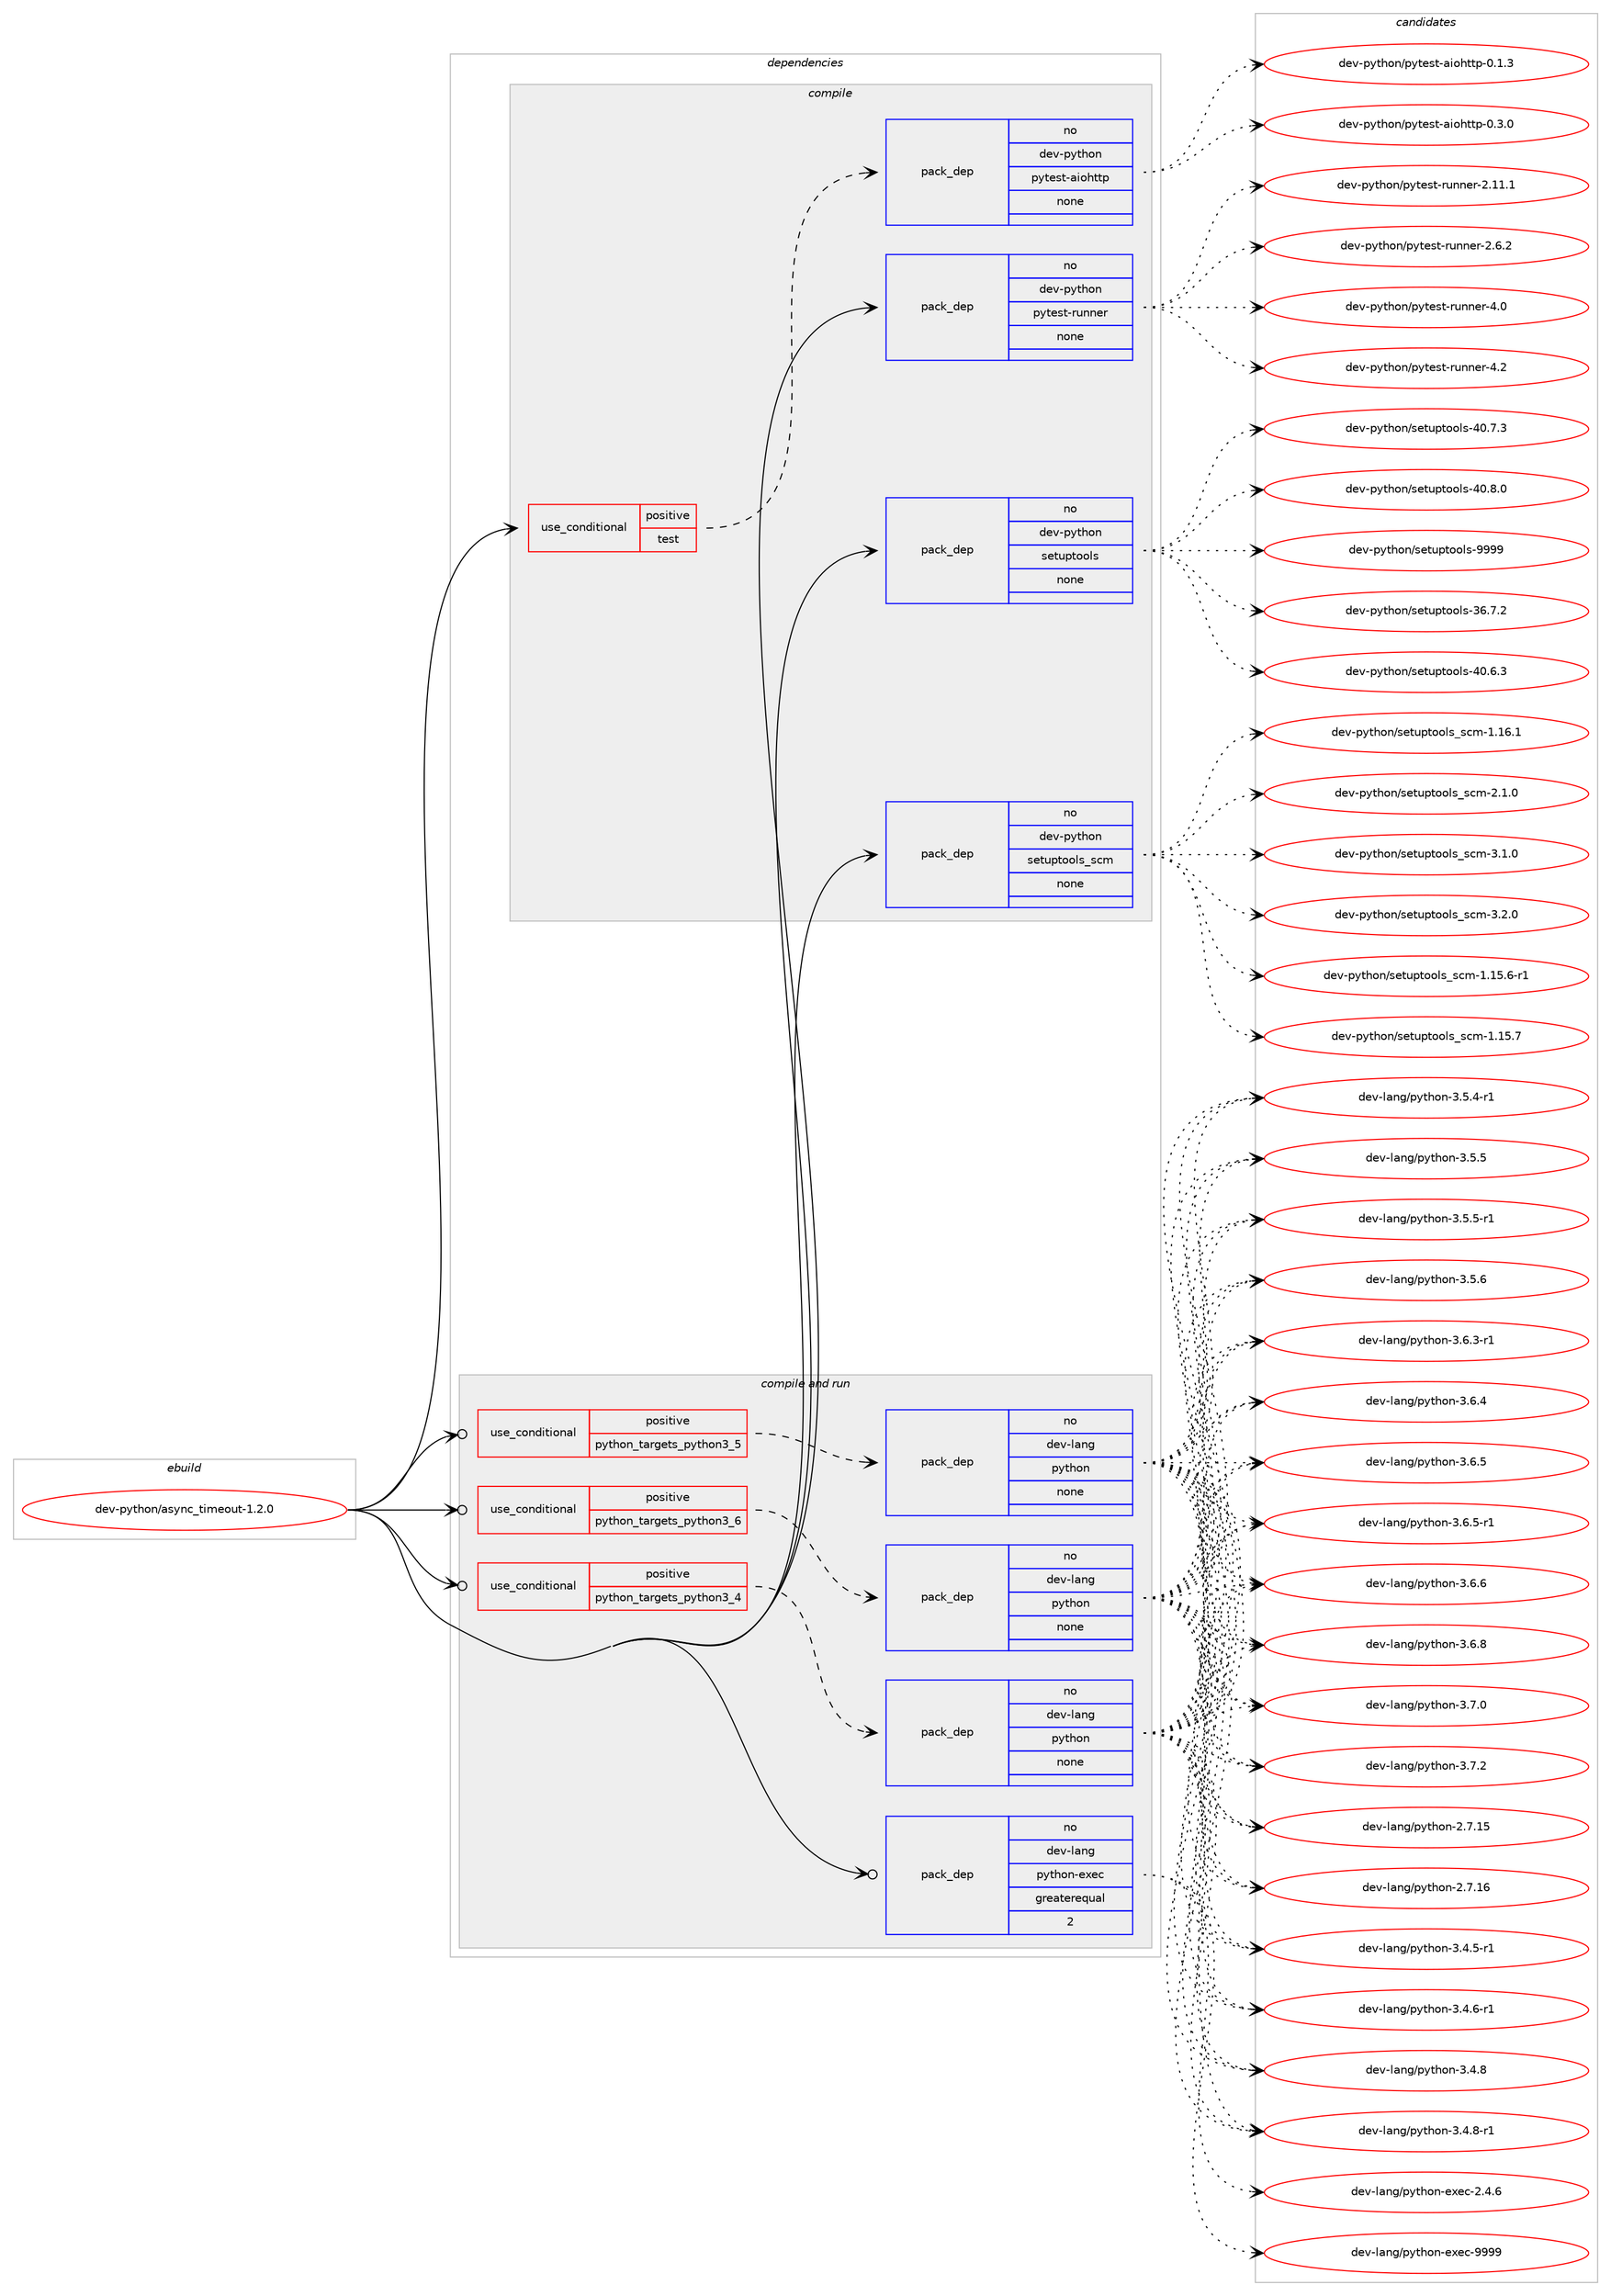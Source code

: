 digraph prolog {

# *************
# Graph options
# *************

newrank=true;
concentrate=true;
compound=true;
graph [rankdir=LR,fontname=Helvetica,fontsize=10,ranksep=1.5];#, ranksep=2.5, nodesep=0.2];
edge  [arrowhead=vee];
node  [fontname=Helvetica,fontsize=10];

# **********
# The ebuild
# **********

subgraph cluster_leftcol {
color=gray;
rank=same;
label=<<i>ebuild</i>>;
id [label="dev-python/async_timeout-1.2.0", color=red, width=4, href="../dev-python/async_timeout-1.2.0.svg"];
}

# ****************
# The dependencies
# ****************

subgraph cluster_midcol {
color=gray;
label=<<i>dependencies</i>>;
subgraph cluster_compile {
fillcolor="#eeeeee";
style=filled;
label=<<i>compile</i>>;
subgraph cond371135 {
dependency1399407 [label=<<TABLE BORDER="0" CELLBORDER="1" CELLSPACING="0" CELLPADDING="4"><TR><TD ROWSPAN="3" CELLPADDING="10">use_conditional</TD></TR><TR><TD>positive</TD></TR><TR><TD>test</TD></TR></TABLE>>, shape=none, color=red];
subgraph pack1005047 {
dependency1399408 [label=<<TABLE BORDER="0" CELLBORDER="1" CELLSPACING="0" CELLPADDING="4" WIDTH="220"><TR><TD ROWSPAN="6" CELLPADDING="30">pack_dep</TD></TR><TR><TD WIDTH="110">no</TD></TR><TR><TD>dev-python</TD></TR><TR><TD>pytest-aiohttp</TD></TR><TR><TD>none</TD></TR><TR><TD></TD></TR></TABLE>>, shape=none, color=blue];
}
dependency1399407:e -> dependency1399408:w [weight=20,style="dashed",arrowhead="vee"];
}
id:e -> dependency1399407:w [weight=20,style="solid",arrowhead="vee"];
subgraph pack1005048 {
dependency1399409 [label=<<TABLE BORDER="0" CELLBORDER="1" CELLSPACING="0" CELLPADDING="4" WIDTH="220"><TR><TD ROWSPAN="6" CELLPADDING="30">pack_dep</TD></TR><TR><TD WIDTH="110">no</TD></TR><TR><TD>dev-python</TD></TR><TR><TD>pytest-runner</TD></TR><TR><TD>none</TD></TR><TR><TD></TD></TR></TABLE>>, shape=none, color=blue];
}
id:e -> dependency1399409:w [weight=20,style="solid",arrowhead="vee"];
subgraph pack1005049 {
dependency1399410 [label=<<TABLE BORDER="0" CELLBORDER="1" CELLSPACING="0" CELLPADDING="4" WIDTH="220"><TR><TD ROWSPAN="6" CELLPADDING="30">pack_dep</TD></TR><TR><TD WIDTH="110">no</TD></TR><TR><TD>dev-python</TD></TR><TR><TD>setuptools</TD></TR><TR><TD>none</TD></TR><TR><TD></TD></TR></TABLE>>, shape=none, color=blue];
}
id:e -> dependency1399410:w [weight=20,style="solid",arrowhead="vee"];
subgraph pack1005050 {
dependency1399411 [label=<<TABLE BORDER="0" CELLBORDER="1" CELLSPACING="0" CELLPADDING="4" WIDTH="220"><TR><TD ROWSPAN="6" CELLPADDING="30">pack_dep</TD></TR><TR><TD WIDTH="110">no</TD></TR><TR><TD>dev-python</TD></TR><TR><TD>setuptools_scm</TD></TR><TR><TD>none</TD></TR><TR><TD></TD></TR></TABLE>>, shape=none, color=blue];
}
id:e -> dependency1399411:w [weight=20,style="solid",arrowhead="vee"];
}
subgraph cluster_compileandrun {
fillcolor="#eeeeee";
style=filled;
label=<<i>compile and run</i>>;
subgraph cond371136 {
dependency1399412 [label=<<TABLE BORDER="0" CELLBORDER="1" CELLSPACING="0" CELLPADDING="4"><TR><TD ROWSPAN="3" CELLPADDING="10">use_conditional</TD></TR><TR><TD>positive</TD></TR><TR><TD>python_targets_python3_4</TD></TR></TABLE>>, shape=none, color=red];
subgraph pack1005051 {
dependency1399413 [label=<<TABLE BORDER="0" CELLBORDER="1" CELLSPACING="0" CELLPADDING="4" WIDTH="220"><TR><TD ROWSPAN="6" CELLPADDING="30">pack_dep</TD></TR><TR><TD WIDTH="110">no</TD></TR><TR><TD>dev-lang</TD></TR><TR><TD>python</TD></TR><TR><TD>none</TD></TR><TR><TD></TD></TR></TABLE>>, shape=none, color=blue];
}
dependency1399412:e -> dependency1399413:w [weight=20,style="dashed",arrowhead="vee"];
}
id:e -> dependency1399412:w [weight=20,style="solid",arrowhead="odotvee"];
subgraph cond371137 {
dependency1399414 [label=<<TABLE BORDER="0" CELLBORDER="1" CELLSPACING="0" CELLPADDING="4"><TR><TD ROWSPAN="3" CELLPADDING="10">use_conditional</TD></TR><TR><TD>positive</TD></TR><TR><TD>python_targets_python3_5</TD></TR></TABLE>>, shape=none, color=red];
subgraph pack1005052 {
dependency1399415 [label=<<TABLE BORDER="0" CELLBORDER="1" CELLSPACING="0" CELLPADDING="4" WIDTH="220"><TR><TD ROWSPAN="6" CELLPADDING="30">pack_dep</TD></TR><TR><TD WIDTH="110">no</TD></TR><TR><TD>dev-lang</TD></TR><TR><TD>python</TD></TR><TR><TD>none</TD></TR><TR><TD></TD></TR></TABLE>>, shape=none, color=blue];
}
dependency1399414:e -> dependency1399415:w [weight=20,style="dashed",arrowhead="vee"];
}
id:e -> dependency1399414:w [weight=20,style="solid",arrowhead="odotvee"];
subgraph cond371138 {
dependency1399416 [label=<<TABLE BORDER="0" CELLBORDER="1" CELLSPACING="0" CELLPADDING="4"><TR><TD ROWSPAN="3" CELLPADDING="10">use_conditional</TD></TR><TR><TD>positive</TD></TR><TR><TD>python_targets_python3_6</TD></TR></TABLE>>, shape=none, color=red];
subgraph pack1005053 {
dependency1399417 [label=<<TABLE BORDER="0" CELLBORDER="1" CELLSPACING="0" CELLPADDING="4" WIDTH="220"><TR><TD ROWSPAN="6" CELLPADDING="30">pack_dep</TD></TR><TR><TD WIDTH="110">no</TD></TR><TR><TD>dev-lang</TD></TR><TR><TD>python</TD></TR><TR><TD>none</TD></TR><TR><TD></TD></TR></TABLE>>, shape=none, color=blue];
}
dependency1399416:e -> dependency1399417:w [weight=20,style="dashed",arrowhead="vee"];
}
id:e -> dependency1399416:w [weight=20,style="solid",arrowhead="odotvee"];
subgraph pack1005054 {
dependency1399418 [label=<<TABLE BORDER="0" CELLBORDER="1" CELLSPACING="0" CELLPADDING="4" WIDTH="220"><TR><TD ROWSPAN="6" CELLPADDING="30">pack_dep</TD></TR><TR><TD WIDTH="110">no</TD></TR><TR><TD>dev-lang</TD></TR><TR><TD>python-exec</TD></TR><TR><TD>greaterequal</TD></TR><TR><TD>2</TD></TR></TABLE>>, shape=none, color=blue];
}
id:e -> dependency1399418:w [weight=20,style="solid",arrowhead="odotvee"];
}
subgraph cluster_run {
fillcolor="#eeeeee";
style=filled;
label=<<i>run</i>>;
}
}

# **************
# The candidates
# **************

subgraph cluster_choices {
rank=same;
color=gray;
label=<<i>candidates</i>>;

subgraph choice1005047 {
color=black;
nodesep=1;
choice10010111845112121116104111110471121211161011151164597105111104116116112454846494651 [label="dev-python/pytest-aiohttp-0.1.3", color=red, width=4,href="../dev-python/pytest-aiohttp-0.1.3.svg"];
choice10010111845112121116104111110471121211161011151164597105111104116116112454846514648 [label="dev-python/pytest-aiohttp-0.3.0", color=red, width=4,href="../dev-python/pytest-aiohttp-0.3.0.svg"];
dependency1399408:e -> choice10010111845112121116104111110471121211161011151164597105111104116116112454846494651:w [style=dotted,weight="100"];
dependency1399408:e -> choice10010111845112121116104111110471121211161011151164597105111104116116112454846514648:w [style=dotted,weight="100"];
}
subgraph choice1005048 {
color=black;
nodesep=1;
choice10010111845112121116104111110471121211161011151164511411711011010111445504649494649 [label="dev-python/pytest-runner-2.11.1", color=red, width=4,href="../dev-python/pytest-runner-2.11.1.svg"];
choice100101118451121211161041111104711212111610111511645114117110110101114455046544650 [label="dev-python/pytest-runner-2.6.2", color=red, width=4,href="../dev-python/pytest-runner-2.6.2.svg"];
choice10010111845112121116104111110471121211161011151164511411711011010111445524648 [label="dev-python/pytest-runner-4.0", color=red, width=4,href="../dev-python/pytest-runner-4.0.svg"];
choice10010111845112121116104111110471121211161011151164511411711011010111445524650 [label="dev-python/pytest-runner-4.2", color=red, width=4,href="../dev-python/pytest-runner-4.2.svg"];
dependency1399409:e -> choice10010111845112121116104111110471121211161011151164511411711011010111445504649494649:w [style=dotted,weight="100"];
dependency1399409:e -> choice100101118451121211161041111104711212111610111511645114117110110101114455046544650:w [style=dotted,weight="100"];
dependency1399409:e -> choice10010111845112121116104111110471121211161011151164511411711011010111445524648:w [style=dotted,weight="100"];
dependency1399409:e -> choice10010111845112121116104111110471121211161011151164511411711011010111445524650:w [style=dotted,weight="100"];
}
subgraph choice1005049 {
color=black;
nodesep=1;
choice100101118451121211161041111104711510111611711211611111110811545515446554650 [label="dev-python/setuptools-36.7.2", color=red, width=4,href="../dev-python/setuptools-36.7.2.svg"];
choice100101118451121211161041111104711510111611711211611111110811545524846544651 [label="dev-python/setuptools-40.6.3", color=red, width=4,href="../dev-python/setuptools-40.6.3.svg"];
choice100101118451121211161041111104711510111611711211611111110811545524846554651 [label="dev-python/setuptools-40.7.3", color=red, width=4,href="../dev-python/setuptools-40.7.3.svg"];
choice100101118451121211161041111104711510111611711211611111110811545524846564648 [label="dev-python/setuptools-40.8.0", color=red, width=4,href="../dev-python/setuptools-40.8.0.svg"];
choice10010111845112121116104111110471151011161171121161111111081154557575757 [label="dev-python/setuptools-9999", color=red, width=4,href="../dev-python/setuptools-9999.svg"];
dependency1399410:e -> choice100101118451121211161041111104711510111611711211611111110811545515446554650:w [style=dotted,weight="100"];
dependency1399410:e -> choice100101118451121211161041111104711510111611711211611111110811545524846544651:w [style=dotted,weight="100"];
dependency1399410:e -> choice100101118451121211161041111104711510111611711211611111110811545524846554651:w [style=dotted,weight="100"];
dependency1399410:e -> choice100101118451121211161041111104711510111611711211611111110811545524846564648:w [style=dotted,weight="100"];
dependency1399410:e -> choice10010111845112121116104111110471151011161171121161111111081154557575757:w [style=dotted,weight="100"];
}
subgraph choice1005050 {
color=black;
nodesep=1;
choice10010111845112121116104111110471151011161171121161111111081159511599109454946495346544511449 [label="dev-python/setuptools_scm-1.15.6-r1", color=red, width=4,href="../dev-python/setuptools_scm-1.15.6-r1.svg"];
choice1001011184511212111610411111047115101116117112116111111108115951159910945494649534655 [label="dev-python/setuptools_scm-1.15.7", color=red, width=4,href="../dev-python/setuptools_scm-1.15.7.svg"];
choice1001011184511212111610411111047115101116117112116111111108115951159910945494649544649 [label="dev-python/setuptools_scm-1.16.1", color=red, width=4,href="../dev-python/setuptools_scm-1.16.1.svg"];
choice10010111845112121116104111110471151011161171121161111111081159511599109455046494648 [label="dev-python/setuptools_scm-2.1.0", color=red, width=4,href="../dev-python/setuptools_scm-2.1.0.svg"];
choice10010111845112121116104111110471151011161171121161111111081159511599109455146494648 [label="dev-python/setuptools_scm-3.1.0", color=red, width=4,href="../dev-python/setuptools_scm-3.1.0.svg"];
choice10010111845112121116104111110471151011161171121161111111081159511599109455146504648 [label="dev-python/setuptools_scm-3.2.0", color=red, width=4,href="../dev-python/setuptools_scm-3.2.0.svg"];
dependency1399411:e -> choice10010111845112121116104111110471151011161171121161111111081159511599109454946495346544511449:w [style=dotted,weight="100"];
dependency1399411:e -> choice1001011184511212111610411111047115101116117112116111111108115951159910945494649534655:w [style=dotted,weight="100"];
dependency1399411:e -> choice1001011184511212111610411111047115101116117112116111111108115951159910945494649544649:w [style=dotted,weight="100"];
dependency1399411:e -> choice10010111845112121116104111110471151011161171121161111111081159511599109455046494648:w [style=dotted,weight="100"];
dependency1399411:e -> choice10010111845112121116104111110471151011161171121161111111081159511599109455146494648:w [style=dotted,weight="100"];
dependency1399411:e -> choice10010111845112121116104111110471151011161171121161111111081159511599109455146504648:w [style=dotted,weight="100"];
}
subgraph choice1005051 {
color=black;
nodesep=1;
choice10010111845108971101034711212111610411111045504655464953 [label="dev-lang/python-2.7.15", color=red, width=4,href="../dev-lang/python-2.7.15.svg"];
choice10010111845108971101034711212111610411111045504655464954 [label="dev-lang/python-2.7.16", color=red, width=4,href="../dev-lang/python-2.7.16.svg"];
choice1001011184510897110103471121211161041111104551465246534511449 [label="dev-lang/python-3.4.5-r1", color=red, width=4,href="../dev-lang/python-3.4.5-r1.svg"];
choice1001011184510897110103471121211161041111104551465246544511449 [label="dev-lang/python-3.4.6-r1", color=red, width=4,href="../dev-lang/python-3.4.6-r1.svg"];
choice100101118451089711010347112121116104111110455146524656 [label="dev-lang/python-3.4.8", color=red, width=4,href="../dev-lang/python-3.4.8.svg"];
choice1001011184510897110103471121211161041111104551465246564511449 [label="dev-lang/python-3.4.8-r1", color=red, width=4,href="../dev-lang/python-3.4.8-r1.svg"];
choice1001011184510897110103471121211161041111104551465346524511449 [label="dev-lang/python-3.5.4-r1", color=red, width=4,href="../dev-lang/python-3.5.4-r1.svg"];
choice100101118451089711010347112121116104111110455146534653 [label="dev-lang/python-3.5.5", color=red, width=4,href="../dev-lang/python-3.5.5.svg"];
choice1001011184510897110103471121211161041111104551465346534511449 [label="dev-lang/python-3.5.5-r1", color=red, width=4,href="../dev-lang/python-3.5.5-r1.svg"];
choice100101118451089711010347112121116104111110455146534654 [label="dev-lang/python-3.5.6", color=red, width=4,href="../dev-lang/python-3.5.6.svg"];
choice1001011184510897110103471121211161041111104551465446514511449 [label="dev-lang/python-3.6.3-r1", color=red, width=4,href="../dev-lang/python-3.6.3-r1.svg"];
choice100101118451089711010347112121116104111110455146544652 [label="dev-lang/python-3.6.4", color=red, width=4,href="../dev-lang/python-3.6.4.svg"];
choice100101118451089711010347112121116104111110455146544653 [label="dev-lang/python-3.6.5", color=red, width=4,href="../dev-lang/python-3.6.5.svg"];
choice1001011184510897110103471121211161041111104551465446534511449 [label="dev-lang/python-3.6.5-r1", color=red, width=4,href="../dev-lang/python-3.6.5-r1.svg"];
choice100101118451089711010347112121116104111110455146544654 [label="dev-lang/python-3.6.6", color=red, width=4,href="../dev-lang/python-3.6.6.svg"];
choice100101118451089711010347112121116104111110455146544656 [label="dev-lang/python-3.6.8", color=red, width=4,href="../dev-lang/python-3.6.8.svg"];
choice100101118451089711010347112121116104111110455146554648 [label="dev-lang/python-3.7.0", color=red, width=4,href="../dev-lang/python-3.7.0.svg"];
choice100101118451089711010347112121116104111110455146554650 [label="dev-lang/python-3.7.2", color=red, width=4,href="../dev-lang/python-3.7.2.svg"];
dependency1399413:e -> choice10010111845108971101034711212111610411111045504655464953:w [style=dotted,weight="100"];
dependency1399413:e -> choice10010111845108971101034711212111610411111045504655464954:w [style=dotted,weight="100"];
dependency1399413:e -> choice1001011184510897110103471121211161041111104551465246534511449:w [style=dotted,weight="100"];
dependency1399413:e -> choice1001011184510897110103471121211161041111104551465246544511449:w [style=dotted,weight="100"];
dependency1399413:e -> choice100101118451089711010347112121116104111110455146524656:w [style=dotted,weight="100"];
dependency1399413:e -> choice1001011184510897110103471121211161041111104551465246564511449:w [style=dotted,weight="100"];
dependency1399413:e -> choice1001011184510897110103471121211161041111104551465346524511449:w [style=dotted,weight="100"];
dependency1399413:e -> choice100101118451089711010347112121116104111110455146534653:w [style=dotted,weight="100"];
dependency1399413:e -> choice1001011184510897110103471121211161041111104551465346534511449:w [style=dotted,weight="100"];
dependency1399413:e -> choice100101118451089711010347112121116104111110455146534654:w [style=dotted,weight="100"];
dependency1399413:e -> choice1001011184510897110103471121211161041111104551465446514511449:w [style=dotted,weight="100"];
dependency1399413:e -> choice100101118451089711010347112121116104111110455146544652:w [style=dotted,weight="100"];
dependency1399413:e -> choice100101118451089711010347112121116104111110455146544653:w [style=dotted,weight="100"];
dependency1399413:e -> choice1001011184510897110103471121211161041111104551465446534511449:w [style=dotted,weight="100"];
dependency1399413:e -> choice100101118451089711010347112121116104111110455146544654:w [style=dotted,weight="100"];
dependency1399413:e -> choice100101118451089711010347112121116104111110455146544656:w [style=dotted,weight="100"];
dependency1399413:e -> choice100101118451089711010347112121116104111110455146554648:w [style=dotted,weight="100"];
dependency1399413:e -> choice100101118451089711010347112121116104111110455146554650:w [style=dotted,weight="100"];
}
subgraph choice1005052 {
color=black;
nodesep=1;
choice10010111845108971101034711212111610411111045504655464953 [label="dev-lang/python-2.7.15", color=red, width=4,href="../dev-lang/python-2.7.15.svg"];
choice10010111845108971101034711212111610411111045504655464954 [label="dev-lang/python-2.7.16", color=red, width=4,href="../dev-lang/python-2.7.16.svg"];
choice1001011184510897110103471121211161041111104551465246534511449 [label="dev-lang/python-3.4.5-r1", color=red, width=4,href="../dev-lang/python-3.4.5-r1.svg"];
choice1001011184510897110103471121211161041111104551465246544511449 [label="dev-lang/python-3.4.6-r1", color=red, width=4,href="../dev-lang/python-3.4.6-r1.svg"];
choice100101118451089711010347112121116104111110455146524656 [label="dev-lang/python-3.4.8", color=red, width=4,href="../dev-lang/python-3.4.8.svg"];
choice1001011184510897110103471121211161041111104551465246564511449 [label="dev-lang/python-3.4.8-r1", color=red, width=4,href="../dev-lang/python-3.4.8-r1.svg"];
choice1001011184510897110103471121211161041111104551465346524511449 [label="dev-lang/python-3.5.4-r1", color=red, width=4,href="../dev-lang/python-3.5.4-r1.svg"];
choice100101118451089711010347112121116104111110455146534653 [label="dev-lang/python-3.5.5", color=red, width=4,href="../dev-lang/python-3.5.5.svg"];
choice1001011184510897110103471121211161041111104551465346534511449 [label="dev-lang/python-3.5.5-r1", color=red, width=4,href="../dev-lang/python-3.5.5-r1.svg"];
choice100101118451089711010347112121116104111110455146534654 [label="dev-lang/python-3.5.6", color=red, width=4,href="../dev-lang/python-3.5.6.svg"];
choice1001011184510897110103471121211161041111104551465446514511449 [label="dev-lang/python-3.6.3-r1", color=red, width=4,href="../dev-lang/python-3.6.3-r1.svg"];
choice100101118451089711010347112121116104111110455146544652 [label="dev-lang/python-3.6.4", color=red, width=4,href="../dev-lang/python-3.6.4.svg"];
choice100101118451089711010347112121116104111110455146544653 [label="dev-lang/python-3.6.5", color=red, width=4,href="../dev-lang/python-3.6.5.svg"];
choice1001011184510897110103471121211161041111104551465446534511449 [label="dev-lang/python-3.6.5-r1", color=red, width=4,href="../dev-lang/python-3.6.5-r1.svg"];
choice100101118451089711010347112121116104111110455146544654 [label="dev-lang/python-3.6.6", color=red, width=4,href="../dev-lang/python-3.6.6.svg"];
choice100101118451089711010347112121116104111110455146544656 [label="dev-lang/python-3.6.8", color=red, width=4,href="../dev-lang/python-3.6.8.svg"];
choice100101118451089711010347112121116104111110455146554648 [label="dev-lang/python-3.7.0", color=red, width=4,href="../dev-lang/python-3.7.0.svg"];
choice100101118451089711010347112121116104111110455146554650 [label="dev-lang/python-3.7.2", color=red, width=4,href="../dev-lang/python-3.7.2.svg"];
dependency1399415:e -> choice10010111845108971101034711212111610411111045504655464953:w [style=dotted,weight="100"];
dependency1399415:e -> choice10010111845108971101034711212111610411111045504655464954:w [style=dotted,weight="100"];
dependency1399415:e -> choice1001011184510897110103471121211161041111104551465246534511449:w [style=dotted,weight="100"];
dependency1399415:e -> choice1001011184510897110103471121211161041111104551465246544511449:w [style=dotted,weight="100"];
dependency1399415:e -> choice100101118451089711010347112121116104111110455146524656:w [style=dotted,weight="100"];
dependency1399415:e -> choice1001011184510897110103471121211161041111104551465246564511449:w [style=dotted,weight="100"];
dependency1399415:e -> choice1001011184510897110103471121211161041111104551465346524511449:w [style=dotted,weight="100"];
dependency1399415:e -> choice100101118451089711010347112121116104111110455146534653:w [style=dotted,weight="100"];
dependency1399415:e -> choice1001011184510897110103471121211161041111104551465346534511449:w [style=dotted,weight="100"];
dependency1399415:e -> choice100101118451089711010347112121116104111110455146534654:w [style=dotted,weight="100"];
dependency1399415:e -> choice1001011184510897110103471121211161041111104551465446514511449:w [style=dotted,weight="100"];
dependency1399415:e -> choice100101118451089711010347112121116104111110455146544652:w [style=dotted,weight="100"];
dependency1399415:e -> choice100101118451089711010347112121116104111110455146544653:w [style=dotted,weight="100"];
dependency1399415:e -> choice1001011184510897110103471121211161041111104551465446534511449:w [style=dotted,weight="100"];
dependency1399415:e -> choice100101118451089711010347112121116104111110455146544654:w [style=dotted,weight="100"];
dependency1399415:e -> choice100101118451089711010347112121116104111110455146544656:w [style=dotted,weight="100"];
dependency1399415:e -> choice100101118451089711010347112121116104111110455146554648:w [style=dotted,weight="100"];
dependency1399415:e -> choice100101118451089711010347112121116104111110455146554650:w [style=dotted,weight="100"];
}
subgraph choice1005053 {
color=black;
nodesep=1;
choice10010111845108971101034711212111610411111045504655464953 [label="dev-lang/python-2.7.15", color=red, width=4,href="../dev-lang/python-2.7.15.svg"];
choice10010111845108971101034711212111610411111045504655464954 [label="dev-lang/python-2.7.16", color=red, width=4,href="../dev-lang/python-2.7.16.svg"];
choice1001011184510897110103471121211161041111104551465246534511449 [label="dev-lang/python-3.4.5-r1", color=red, width=4,href="../dev-lang/python-3.4.5-r1.svg"];
choice1001011184510897110103471121211161041111104551465246544511449 [label="dev-lang/python-3.4.6-r1", color=red, width=4,href="../dev-lang/python-3.4.6-r1.svg"];
choice100101118451089711010347112121116104111110455146524656 [label="dev-lang/python-3.4.8", color=red, width=4,href="../dev-lang/python-3.4.8.svg"];
choice1001011184510897110103471121211161041111104551465246564511449 [label="dev-lang/python-3.4.8-r1", color=red, width=4,href="../dev-lang/python-3.4.8-r1.svg"];
choice1001011184510897110103471121211161041111104551465346524511449 [label="dev-lang/python-3.5.4-r1", color=red, width=4,href="../dev-lang/python-3.5.4-r1.svg"];
choice100101118451089711010347112121116104111110455146534653 [label="dev-lang/python-3.5.5", color=red, width=4,href="../dev-lang/python-3.5.5.svg"];
choice1001011184510897110103471121211161041111104551465346534511449 [label="dev-lang/python-3.5.5-r1", color=red, width=4,href="../dev-lang/python-3.5.5-r1.svg"];
choice100101118451089711010347112121116104111110455146534654 [label="dev-lang/python-3.5.6", color=red, width=4,href="../dev-lang/python-3.5.6.svg"];
choice1001011184510897110103471121211161041111104551465446514511449 [label="dev-lang/python-3.6.3-r1", color=red, width=4,href="../dev-lang/python-3.6.3-r1.svg"];
choice100101118451089711010347112121116104111110455146544652 [label="dev-lang/python-3.6.4", color=red, width=4,href="../dev-lang/python-3.6.4.svg"];
choice100101118451089711010347112121116104111110455146544653 [label="dev-lang/python-3.6.5", color=red, width=4,href="../dev-lang/python-3.6.5.svg"];
choice1001011184510897110103471121211161041111104551465446534511449 [label="dev-lang/python-3.6.5-r1", color=red, width=4,href="../dev-lang/python-3.6.5-r1.svg"];
choice100101118451089711010347112121116104111110455146544654 [label="dev-lang/python-3.6.6", color=red, width=4,href="../dev-lang/python-3.6.6.svg"];
choice100101118451089711010347112121116104111110455146544656 [label="dev-lang/python-3.6.8", color=red, width=4,href="../dev-lang/python-3.6.8.svg"];
choice100101118451089711010347112121116104111110455146554648 [label="dev-lang/python-3.7.0", color=red, width=4,href="../dev-lang/python-3.7.0.svg"];
choice100101118451089711010347112121116104111110455146554650 [label="dev-lang/python-3.7.2", color=red, width=4,href="../dev-lang/python-3.7.2.svg"];
dependency1399417:e -> choice10010111845108971101034711212111610411111045504655464953:w [style=dotted,weight="100"];
dependency1399417:e -> choice10010111845108971101034711212111610411111045504655464954:w [style=dotted,weight="100"];
dependency1399417:e -> choice1001011184510897110103471121211161041111104551465246534511449:w [style=dotted,weight="100"];
dependency1399417:e -> choice1001011184510897110103471121211161041111104551465246544511449:w [style=dotted,weight="100"];
dependency1399417:e -> choice100101118451089711010347112121116104111110455146524656:w [style=dotted,weight="100"];
dependency1399417:e -> choice1001011184510897110103471121211161041111104551465246564511449:w [style=dotted,weight="100"];
dependency1399417:e -> choice1001011184510897110103471121211161041111104551465346524511449:w [style=dotted,weight="100"];
dependency1399417:e -> choice100101118451089711010347112121116104111110455146534653:w [style=dotted,weight="100"];
dependency1399417:e -> choice1001011184510897110103471121211161041111104551465346534511449:w [style=dotted,weight="100"];
dependency1399417:e -> choice100101118451089711010347112121116104111110455146534654:w [style=dotted,weight="100"];
dependency1399417:e -> choice1001011184510897110103471121211161041111104551465446514511449:w [style=dotted,weight="100"];
dependency1399417:e -> choice100101118451089711010347112121116104111110455146544652:w [style=dotted,weight="100"];
dependency1399417:e -> choice100101118451089711010347112121116104111110455146544653:w [style=dotted,weight="100"];
dependency1399417:e -> choice1001011184510897110103471121211161041111104551465446534511449:w [style=dotted,weight="100"];
dependency1399417:e -> choice100101118451089711010347112121116104111110455146544654:w [style=dotted,weight="100"];
dependency1399417:e -> choice100101118451089711010347112121116104111110455146544656:w [style=dotted,weight="100"];
dependency1399417:e -> choice100101118451089711010347112121116104111110455146554648:w [style=dotted,weight="100"];
dependency1399417:e -> choice100101118451089711010347112121116104111110455146554650:w [style=dotted,weight="100"];
}
subgraph choice1005054 {
color=black;
nodesep=1;
choice1001011184510897110103471121211161041111104510112010199455046524654 [label="dev-lang/python-exec-2.4.6", color=red, width=4,href="../dev-lang/python-exec-2.4.6.svg"];
choice10010111845108971101034711212111610411111045101120101994557575757 [label="dev-lang/python-exec-9999", color=red, width=4,href="../dev-lang/python-exec-9999.svg"];
dependency1399418:e -> choice1001011184510897110103471121211161041111104510112010199455046524654:w [style=dotted,weight="100"];
dependency1399418:e -> choice10010111845108971101034711212111610411111045101120101994557575757:w [style=dotted,weight="100"];
}
}

}
